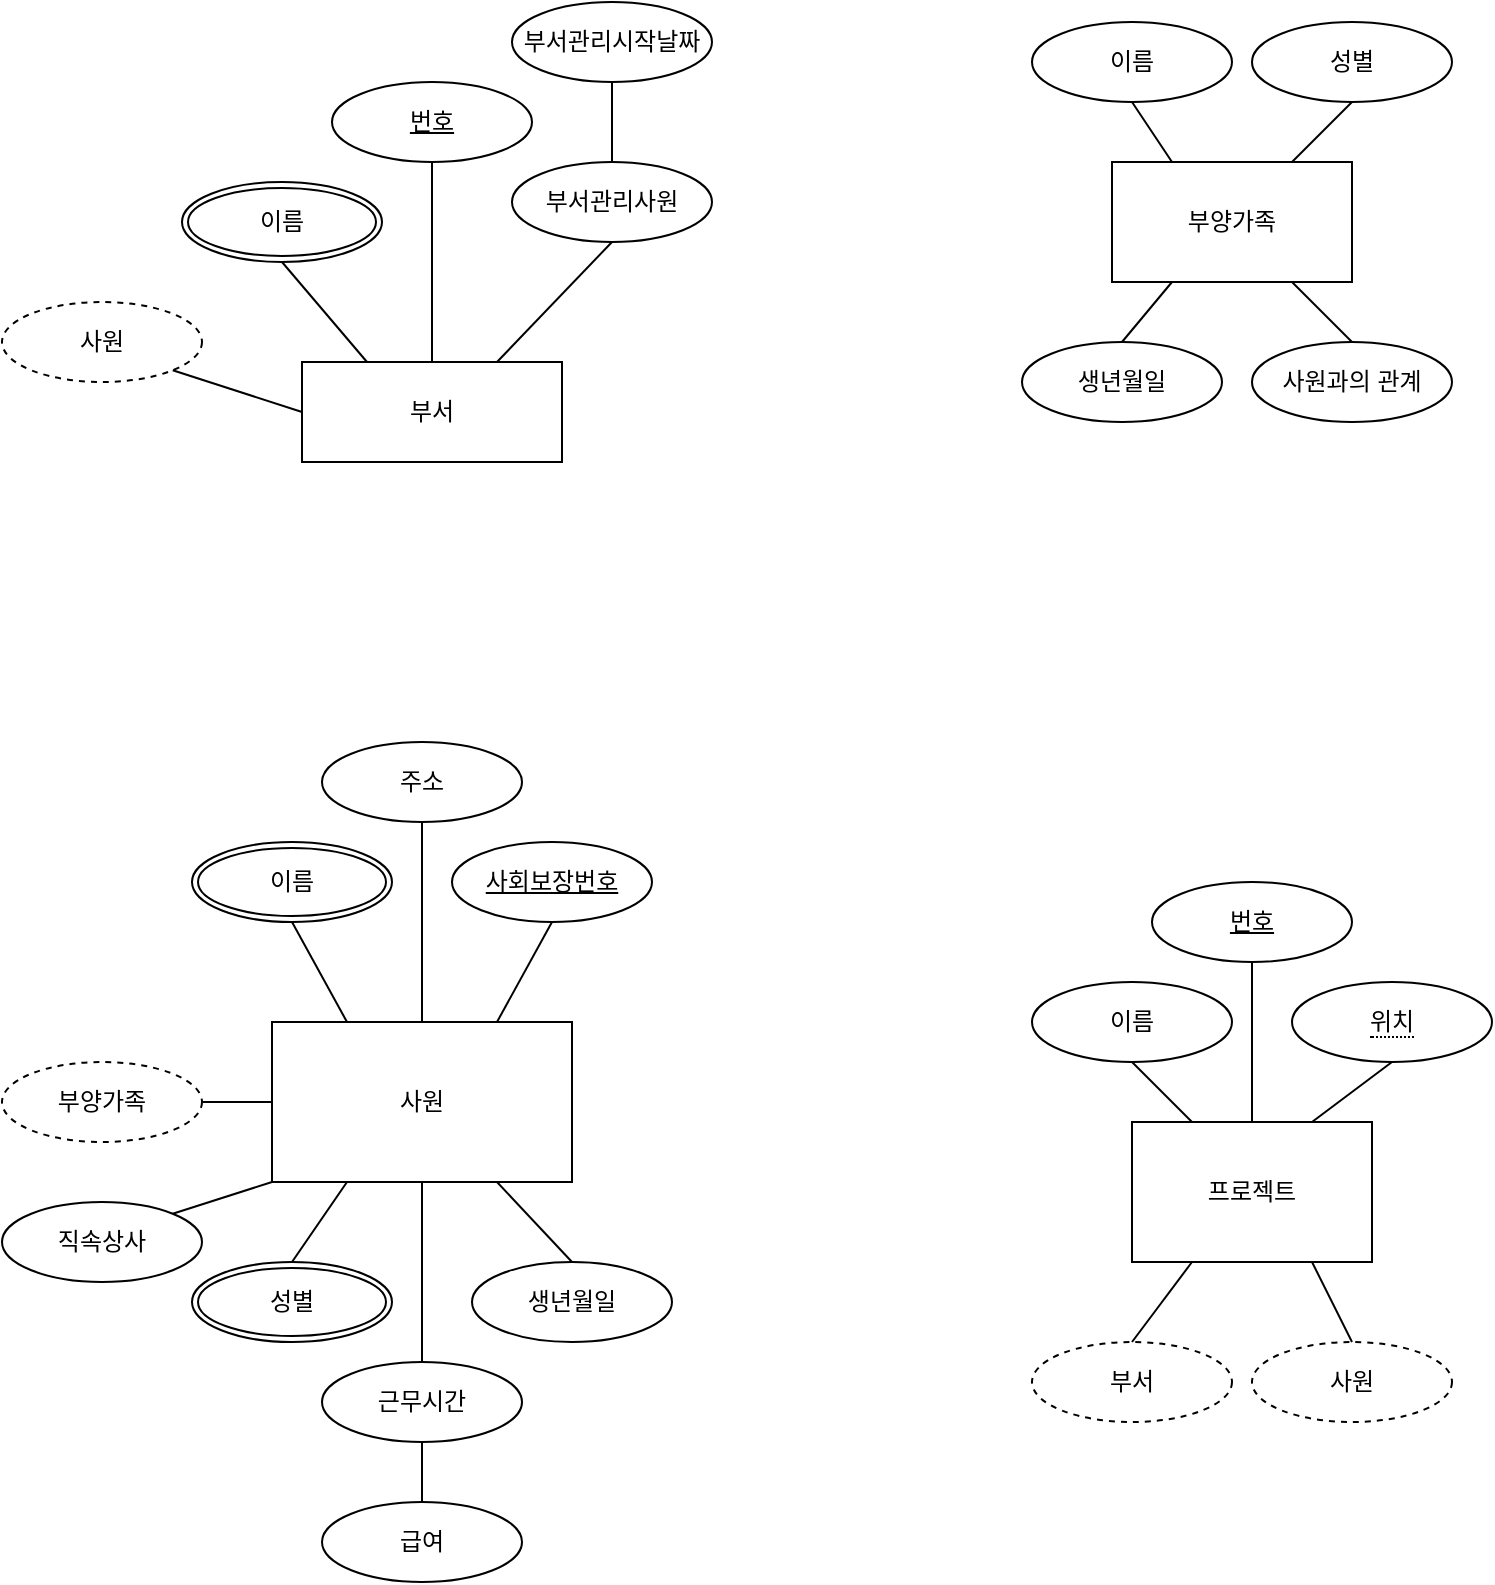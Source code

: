 <mxfile version="22.1.0" type="github">
  <diagram id="R2lEEEUBdFMjLlhIrx00" name="Page-1">
    <mxGraphModel dx="1434" dy="796" grid="1" gridSize="10" guides="1" tooltips="1" connect="1" arrows="1" fold="1" page="1" pageScale="1" pageWidth="850" pageHeight="1100" math="0" shadow="0" extFonts="Permanent Marker^https://fonts.googleapis.com/css?family=Permanent+Marker">
      <root>
        <mxCell id="0" />
        <mxCell id="1" parent="0" />
        <mxCell id="hG1dylvP7buVrRpwW4BG-3" value="부서" style="rounded=0;whiteSpace=wrap;html=1;" parent="1" vertex="1">
          <mxGeometry x="180" y="260" width="130" height="50" as="geometry" />
        </mxCell>
        <mxCell id="hG1dylvP7buVrRpwW4BG-4" value="부양가족" style="rounded=0;whiteSpace=wrap;html=1;" parent="1" vertex="1">
          <mxGeometry x="585" y="160" width="120" height="60" as="geometry" />
        </mxCell>
        <mxCell id="hG1dylvP7buVrRpwW4BG-5" value="프로젝트" style="rounded=0;whiteSpace=wrap;html=1;" parent="1" vertex="1">
          <mxGeometry x="595" y="640" width="120" height="70" as="geometry" />
        </mxCell>
        <mxCell id="hG1dylvP7buVrRpwW4BG-6" value="사원" style="rounded=0;whiteSpace=wrap;html=1;" parent="1" vertex="1">
          <mxGeometry x="165" y="590" width="150" height="80" as="geometry" />
        </mxCell>
        <mxCell id="hG1dylvP7buVrRpwW4BG-15" value="이름" style="ellipse;shape=doubleEllipse;margin=3;whiteSpace=wrap;html=1;align=center;" parent="1" vertex="1">
          <mxGeometry x="120" y="170" width="100" height="40" as="geometry" />
        </mxCell>
        <mxCell id="hG1dylvP7buVrRpwW4BG-16" value="번호" style="ellipse;whiteSpace=wrap;html=1;align=center;fontStyle=4;" parent="1" vertex="1">
          <mxGeometry x="195" y="120" width="100" height="40" as="geometry" />
        </mxCell>
        <mxCell id="hG1dylvP7buVrRpwW4BG-17" value="사원" style="ellipse;whiteSpace=wrap;html=1;align=center;dashed=1;" parent="1" vertex="1">
          <mxGeometry x="30" y="230" width="100" height="40" as="geometry" />
        </mxCell>
        <mxCell id="hG1dylvP7buVrRpwW4BG-22" value="주소" style="ellipse;whiteSpace=wrap;html=1;align=center;" parent="1" vertex="1">
          <mxGeometry x="190" y="450" width="100" height="40" as="geometry" />
        </mxCell>
        <mxCell id="hG1dylvP7buVrRpwW4BG-23" value="급여" style="ellipse;whiteSpace=wrap;html=1;align=center;" parent="1" vertex="1">
          <mxGeometry x="190" y="830" width="100" height="40" as="geometry" />
        </mxCell>
        <mxCell id="hG1dylvP7buVrRpwW4BG-25" value="생년월일" style="ellipse;whiteSpace=wrap;html=1;align=center;" parent="1" vertex="1">
          <mxGeometry x="265" y="710" width="100" height="40" as="geometry" />
        </mxCell>
        <mxCell id="hG1dylvP7buVrRpwW4BG-26" value="사회보장번호" style="ellipse;whiteSpace=wrap;html=1;align=center;fontStyle=4;" parent="1" vertex="1">
          <mxGeometry x="255" y="500" width="100" height="40" as="geometry" />
        </mxCell>
        <mxCell id="hG1dylvP7buVrRpwW4BG-27" value="이름" style="ellipse;shape=doubleEllipse;margin=3;whiteSpace=wrap;html=1;align=center;" parent="1" vertex="1">
          <mxGeometry x="125" y="500" width="100" height="40" as="geometry" />
        </mxCell>
        <mxCell id="hG1dylvP7buVrRpwW4BG-28" value="성별" style="ellipse;shape=doubleEllipse;margin=3;whiteSpace=wrap;html=1;align=center;" parent="1" vertex="1">
          <mxGeometry x="125" y="710" width="100" height="40" as="geometry" />
        </mxCell>
        <mxCell id="hG1dylvP7buVrRpwW4BG-29" value="" style="endArrow=none;html=1;rounded=0;exitX=0.5;exitY=1;exitDx=0;exitDy=0;entryX=0.5;entryY=0;entryDx=0;entryDy=0;" parent="1" source="hG1dylvP7buVrRpwW4BG-22" target="hG1dylvP7buVrRpwW4BG-6" edge="1">
          <mxGeometry relative="1" as="geometry">
            <mxPoint x="155" y="580" as="sourcePoint" />
            <mxPoint x="315" y="580" as="targetPoint" />
          </mxGeometry>
        </mxCell>
        <mxCell id="hG1dylvP7buVrRpwW4BG-30" value="" style="endArrow=none;html=1;rounded=0;exitX=0.5;exitY=1;exitDx=0;exitDy=0;entryX=0.25;entryY=0;entryDx=0;entryDy=0;" parent="1" source="hG1dylvP7buVrRpwW4BG-27" target="hG1dylvP7buVrRpwW4BG-6" edge="1">
          <mxGeometry relative="1" as="geometry">
            <mxPoint x="155" y="560" as="sourcePoint" />
            <mxPoint x="315" y="560" as="targetPoint" />
          </mxGeometry>
        </mxCell>
        <mxCell id="hG1dylvP7buVrRpwW4BG-31" value="" style="endArrow=none;html=1;rounded=0;exitX=0.5;exitY=1;exitDx=0;exitDy=0;entryX=0.75;entryY=0;entryDx=0;entryDy=0;" parent="1" source="hG1dylvP7buVrRpwW4BG-26" target="hG1dylvP7buVrRpwW4BG-6" edge="1">
          <mxGeometry relative="1" as="geometry">
            <mxPoint x="165" y="690" as="sourcePoint" />
            <mxPoint x="325" y="690" as="targetPoint" />
          </mxGeometry>
        </mxCell>
        <mxCell id="hG1dylvP7buVrRpwW4BG-32" value="" style="endArrow=none;html=1;rounded=0;entryX=0.5;entryY=1;entryDx=0;entryDy=0;exitX=0.5;exitY=0;exitDx=0;exitDy=0;" parent="1" source="hG1dylvP7buVrRpwW4BG-76" target="hG1dylvP7buVrRpwW4BG-6" edge="1">
          <mxGeometry relative="1" as="geometry">
            <mxPoint x="240" y="780" as="sourcePoint" />
            <mxPoint x="315" y="580" as="targetPoint" />
          </mxGeometry>
        </mxCell>
        <mxCell id="hG1dylvP7buVrRpwW4BG-33" value="" style="endArrow=none;html=1;rounded=0;entryX=0.25;entryY=1;entryDx=0;entryDy=0;exitX=0.5;exitY=0;exitDx=0;exitDy=0;" parent="1" source="hG1dylvP7buVrRpwW4BG-28" target="hG1dylvP7buVrRpwW4BG-6" edge="1">
          <mxGeometry relative="1" as="geometry">
            <mxPoint x="155" y="580" as="sourcePoint" />
            <mxPoint x="315" y="580" as="targetPoint" />
          </mxGeometry>
        </mxCell>
        <mxCell id="hG1dylvP7buVrRpwW4BG-34" value="" style="endArrow=none;html=1;rounded=0;exitX=0.75;exitY=1;exitDx=0;exitDy=0;entryX=0.5;entryY=0;entryDx=0;entryDy=0;" parent="1" source="hG1dylvP7buVrRpwW4BG-6" target="hG1dylvP7buVrRpwW4BG-25" edge="1">
          <mxGeometry relative="1" as="geometry">
            <mxPoint x="155" y="580" as="sourcePoint" />
            <mxPoint x="315" y="580" as="targetPoint" />
          </mxGeometry>
        </mxCell>
        <mxCell id="hG1dylvP7buVrRpwW4BG-36" value="번호" style="ellipse;whiteSpace=wrap;html=1;align=center;fontStyle=4;" parent="1" vertex="1">
          <mxGeometry x="605" y="520" width="100" height="40" as="geometry" />
        </mxCell>
        <mxCell id="hG1dylvP7buVrRpwW4BG-39" value="사원" style="ellipse;whiteSpace=wrap;html=1;align=center;dashed=1;" parent="1" vertex="1">
          <mxGeometry x="655" y="750" width="100" height="40" as="geometry" />
        </mxCell>
        <mxCell id="hG1dylvP7buVrRpwW4BG-41" value="&lt;span style=&quot;border-bottom: 1px dotted&quot;&gt;위치&lt;br&gt;&lt;/span&gt;" style="ellipse;whiteSpace=wrap;html=1;align=center;" parent="1" vertex="1">
          <mxGeometry x="675" y="570" width="100" height="40" as="geometry" />
        </mxCell>
        <mxCell id="hG1dylvP7buVrRpwW4BG-42" value="이름" style="ellipse;whiteSpace=wrap;html=1;align=center;" parent="1" vertex="1">
          <mxGeometry x="545" y="570" width="100" height="40" as="geometry" />
        </mxCell>
        <mxCell id="hG1dylvP7buVrRpwW4BG-43" value="부서" style="ellipse;whiteSpace=wrap;html=1;align=center;dashed=1;" parent="1" vertex="1">
          <mxGeometry x="545" y="750" width="100" height="40" as="geometry" />
        </mxCell>
        <mxCell id="hG1dylvP7buVrRpwW4BG-46" value="" style="endArrow=none;html=1;rounded=0;exitX=0.25;exitY=1;exitDx=0;exitDy=0;entryX=0.5;entryY=0;entryDx=0;entryDy=0;" parent="1" source="hG1dylvP7buVrRpwW4BG-5" target="hG1dylvP7buVrRpwW4BG-43" edge="1">
          <mxGeometry relative="1" as="geometry">
            <mxPoint x="595" y="760" as="sourcePoint" />
            <mxPoint x="607" y="796" as="targetPoint" />
          </mxGeometry>
        </mxCell>
        <mxCell id="hG1dylvP7buVrRpwW4BG-47" value="" style="endArrow=none;html=1;rounded=0;exitX=0.75;exitY=1;exitDx=0;exitDy=0;entryX=0.5;entryY=0;entryDx=0;entryDy=0;" parent="1" source="hG1dylvP7buVrRpwW4BG-5" target="hG1dylvP7buVrRpwW4BG-39" edge="1">
          <mxGeometry relative="1" as="geometry">
            <mxPoint x="595" y="780" as="sourcePoint" />
            <mxPoint x="755" y="780" as="targetPoint" />
          </mxGeometry>
        </mxCell>
        <mxCell id="hG1dylvP7buVrRpwW4BG-53" value="" style="endArrow=none;html=1;rounded=0;exitX=0.5;exitY=1;exitDx=0;exitDy=0;entryX=0.25;entryY=0;entryDx=0;entryDy=0;" parent="1" source="hG1dylvP7buVrRpwW4BG-42" target="hG1dylvP7buVrRpwW4BG-5" edge="1">
          <mxGeometry relative="1" as="geometry">
            <mxPoint x="575" y="570" as="sourcePoint" />
            <mxPoint x="735" y="570" as="targetPoint" />
          </mxGeometry>
        </mxCell>
        <mxCell id="hG1dylvP7buVrRpwW4BG-54" value="" style="endArrow=none;html=1;rounded=0;entryX=0.5;entryY=1;entryDx=0;entryDy=0;exitX=0.5;exitY=0;exitDx=0;exitDy=0;" parent="1" source="hG1dylvP7buVrRpwW4BG-5" target="hG1dylvP7buVrRpwW4BG-36" edge="1">
          <mxGeometry relative="1" as="geometry">
            <mxPoint x="575" y="570" as="sourcePoint" />
            <mxPoint x="735" y="570" as="targetPoint" />
          </mxGeometry>
        </mxCell>
        <mxCell id="hG1dylvP7buVrRpwW4BG-55" value="" style="endArrow=none;html=1;rounded=0;entryX=0.5;entryY=1;entryDx=0;entryDy=0;exitX=0.75;exitY=0;exitDx=0;exitDy=0;" parent="1" source="hG1dylvP7buVrRpwW4BG-5" target="hG1dylvP7buVrRpwW4BG-41" edge="1">
          <mxGeometry relative="1" as="geometry">
            <mxPoint x="575" y="570" as="sourcePoint" />
            <mxPoint x="735" y="570" as="targetPoint" />
          </mxGeometry>
        </mxCell>
        <mxCell id="hG1dylvP7buVrRpwW4BG-56" value="성별" style="ellipse;whiteSpace=wrap;html=1;align=center;" parent="1" vertex="1">
          <mxGeometry x="655" y="90" width="100" height="40" as="geometry" />
        </mxCell>
        <mxCell id="hG1dylvP7buVrRpwW4BG-57" value="이름" style="ellipse;whiteSpace=wrap;html=1;align=center;" parent="1" vertex="1">
          <mxGeometry x="545" y="90" width="100" height="40" as="geometry" />
        </mxCell>
        <mxCell id="hG1dylvP7buVrRpwW4BG-59" value="생년월일" style="ellipse;whiteSpace=wrap;html=1;align=center;" parent="1" vertex="1">
          <mxGeometry x="540" y="250" width="100" height="40" as="geometry" />
        </mxCell>
        <mxCell id="hG1dylvP7buVrRpwW4BG-60" value="사원과의 관계" style="ellipse;whiteSpace=wrap;html=1;align=center;" parent="1" vertex="1">
          <mxGeometry x="655" y="250" width="100" height="40" as="geometry" />
        </mxCell>
        <mxCell id="hG1dylvP7buVrRpwW4BG-61" value="" style="endArrow=none;html=1;rounded=0;exitX=0.5;exitY=0;exitDx=0;exitDy=0;entryX=0.25;entryY=1;entryDx=0;entryDy=0;" parent="1" source="hG1dylvP7buVrRpwW4BG-59" target="hG1dylvP7buVrRpwW4BG-4" edge="1">
          <mxGeometry relative="1" as="geometry">
            <mxPoint x="575" y="360" as="sourcePoint" />
            <mxPoint x="625" y="220" as="targetPoint" />
          </mxGeometry>
        </mxCell>
        <mxCell id="hG1dylvP7buVrRpwW4BG-62" value="" style="endArrow=none;html=1;rounded=0;entryX=0.75;entryY=1;entryDx=0;entryDy=0;exitX=0.5;exitY=0;exitDx=0;exitDy=0;" parent="1" source="hG1dylvP7buVrRpwW4BG-60" target="hG1dylvP7buVrRpwW4BG-4" edge="1">
          <mxGeometry relative="1" as="geometry">
            <mxPoint x="575" y="360" as="sourcePoint" />
            <mxPoint x="735" y="360" as="targetPoint" />
          </mxGeometry>
        </mxCell>
        <mxCell id="hG1dylvP7buVrRpwW4BG-64" value="" style="endArrow=none;html=1;rounded=0;exitX=0.25;exitY=0;exitDx=0;exitDy=0;entryX=0.5;entryY=1;entryDx=0;entryDy=0;" parent="1" source="hG1dylvP7buVrRpwW4BG-4" target="hG1dylvP7buVrRpwW4BG-57" edge="1">
          <mxGeometry relative="1" as="geometry">
            <mxPoint x="575" y="360" as="sourcePoint" />
            <mxPoint x="735" y="360" as="targetPoint" />
          </mxGeometry>
        </mxCell>
        <mxCell id="hG1dylvP7buVrRpwW4BG-65" value="" style="endArrow=none;html=1;rounded=0;exitX=0.75;exitY=0;exitDx=0;exitDy=0;entryX=0.5;entryY=1;entryDx=0;entryDy=0;" parent="1" source="hG1dylvP7buVrRpwW4BG-4" target="hG1dylvP7buVrRpwW4BG-56" edge="1">
          <mxGeometry relative="1" as="geometry">
            <mxPoint x="575" y="360" as="sourcePoint" />
            <mxPoint x="735" y="360" as="targetPoint" />
          </mxGeometry>
        </mxCell>
        <mxCell id="hG1dylvP7buVrRpwW4BG-66" value="" style="endArrow=none;html=1;rounded=0;exitX=1;exitY=1;exitDx=0;exitDy=0;entryX=0;entryY=0.5;entryDx=0;entryDy=0;" parent="1" source="hG1dylvP7buVrRpwW4BG-17" target="hG1dylvP7buVrRpwW4BG-3" edge="1">
          <mxGeometry relative="1" as="geometry">
            <mxPoint x="100" y="340" as="sourcePoint" />
            <mxPoint x="260" y="340" as="targetPoint" />
          </mxGeometry>
        </mxCell>
        <mxCell id="hG1dylvP7buVrRpwW4BG-67" value="" style="endArrow=none;html=1;rounded=0;exitX=0.5;exitY=1;exitDx=0;exitDy=0;entryX=0.25;entryY=0;entryDx=0;entryDy=0;" parent="1" source="hG1dylvP7buVrRpwW4BG-15" target="hG1dylvP7buVrRpwW4BG-3" edge="1">
          <mxGeometry relative="1" as="geometry">
            <mxPoint x="180" y="300" as="sourcePoint" />
            <mxPoint x="340" y="300" as="targetPoint" />
          </mxGeometry>
        </mxCell>
        <mxCell id="hG1dylvP7buVrRpwW4BG-68" value="" style="endArrow=none;html=1;rounded=0;exitX=0.5;exitY=1;exitDx=0;exitDy=0;entryX=0.5;entryY=0;entryDx=0;entryDy=0;" parent="1" source="hG1dylvP7buVrRpwW4BG-16" target="hG1dylvP7buVrRpwW4BG-3" edge="1">
          <mxGeometry relative="1" as="geometry">
            <mxPoint x="180" y="300" as="sourcePoint" />
            <mxPoint x="340" y="300" as="targetPoint" />
          </mxGeometry>
        </mxCell>
        <mxCell id="hG1dylvP7buVrRpwW4BG-69" value="" style="endArrow=none;html=1;rounded=0;exitX=0.5;exitY=1;exitDx=0;exitDy=0;entryX=0.75;entryY=0;entryDx=0;entryDy=0;" parent="1" source="hG1dylvP7buVrRpwW4BG-78" target="hG1dylvP7buVrRpwW4BG-3" edge="1">
          <mxGeometry relative="1" as="geometry">
            <mxPoint x="330" y="200" as="sourcePoint" />
            <mxPoint x="220" y="30" as="targetPoint" />
          </mxGeometry>
        </mxCell>
        <mxCell id="hG1dylvP7buVrRpwW4BG-70" value="부양가족" style="ellipse;whiteSpace=wrap;html=1;align=center;dashed=1;" parent="1" vertex="1">
          <mxGeometry x="30" y="610" width="100" height="40" as="geometry" />
        </mxCell>
        <mxCell id="hG1dylvP7buVrRpwW4BG-71" value="" style="endArrow=none;html=1;rounded=0;exitX=1;exitY=0.5;exitDx=0;exitDy=0;entryX=0;entryY=0.5;entryDx=0;entryDy=0;" parent="1" source="hG1dylvP7buVrRpwW4BG-70" target="hG1dylvP7buVrRpwW4BG-6" edge="1">
          <mxGeometry relative="1" as="geometry">
            <mxPoint x="40" y="560" as="sourcePoint" />
            <mxPoint x="200" y="560" as="targetPoint" />
          </mxGeometry>
        </mxCell>
        <mxCell id="hG1dylvP7buVrRpwW4BG-72" value="" style="endArrow=none;html=1;rounded=0;exitX=0.5;exitY=0;exitDx=0;exitDy=0;entryX=0.5;entryY=1;entryDx=0;entryDy=0;" parent="1" source="hG1dylvP7buVrRpwW4BG-78" target="hG1dylvP7buVrRpwW4BG-73" edge="1">
          <mxGeometry relative="1" as="geometry">
            <mxPoint x="330" y="160" as="sourcePoint" />
            <mxPoint x="330" y="70" as="targetPoint" />
          </mxGeometry>
        </mxCell>
        <mxCell id="hG1dylvP7buVrRpwW4BG-73" value="부서관리시작날짜" style="ellipse;whiteSpace=wrap;html=1;align=center;" parent="1" vertex="1">
          <mxGeometry x="285" y="80" width="100" height="40" as="geometry" />
        </mxCell>
        <mxCell id="hG1dylvP7buVrRpwW4BG-74" value="직속상사&lt;br&gt;" style="ellipse;whiteSpace=wrap;html=1;align=center;" parent="1" vertex="1">
          <mxGeometry x="30" y="680" width="100" height="40" as="geometry" />
        </mxCell>
        <mxCell id="hG1dylvP7buVrRpwW4BG-75" value="" style="endArrow=none;html=1;rounded=0;exitX=1;exitY=0;exitDx=0;exitDy=0;entryX=0;entryY=1;entryDx=0;entryDy=0;" parent="1" source="hG1dylvP7buVrRpwW4BG-74" target="hG1dylvP7buVrRpwW4BG-6" edge="1">
          <mxGeometry relative="1" as="geometry">
            <mxPoint x="170" y="680" as="sourcePoint" />
            <mxPoint x="330" y="680" as="targetPoint" />
          </mxGeometry>
        </mxCell>
        <mxCell id="hG1dylvP7buVrRpwW4BG-76" value="근무시간" style="ellipse;whiteSpace=wrap;html=1;align=center;" parent="1" vertex="1">
          <mxGeometry x="190" y="760" width="100" height="40" as="geometry" />
        </mxCell>
        <mxCell id="hG1dylvP7buVrRpwW4BG-77" value="" style="endArrow=none;html=1;rounded=0;entryX=0.5;entryY=1;entryDx=0;entryDy=0;exitX=0.5;exitY=0;exitDx=0;exitDy=0;" parent="1" source="hG1dylvP7buVrRpwW4BG-23" target="hG1dylvP7buVrRpwW4BG-76" edge="1">
          <mxGeometry relative="1" as="geometry">
            <mxPoint x="80" y="820" as="sourcePoint" />
            <mxPoint x="240" y="820" as="targetPoint" />
          </mxGeometry>
        </mxCell>
        <mxCell id="hG1dylvP7buVrRpwW4BG-78" value="부서관리사원" style="ellipse;whiteSpace=wrap;html=1;align=center;" parent="1" vertex="1">
          <mxGeometry x="285" y="160" width="100" height="40" as="geometry" />
        </mxCell>
      </root>
    </mxGraphModel>
  </diagram>
</mxfile>
